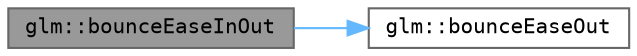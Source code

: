 digraph "glm::bounceEaseInOut"
{
 // LATEX_PDF_SIZE
  bgcolor="transparent";
  edge [fontname=Terminal,fontsize=10,labelfontname=Helvetica,labelfontsize=10];
  node [fontname=Terminal,fontsize=10,shape=box,height=0.2,width=0.4];
  rankdir="LR";
  Node1 [label="glm::bounceEaseInOut",height=0.2,width=0.4,color="gray40", fillcolor="grey60", style="filled", fontcolor="black",tooltip=" "];
  Node1 -> Node2 [color="steelblue1",style="solid"];
  Node2 [label="glm::bounceEaseOut",height=0.2,width=0.4,color="grey40", fillcolor="white", style="filled",URL="$group__gtx__easing.html#ga94007005ff0dcfa0749ebfa2aec540b2",tooltip=" "];
}
